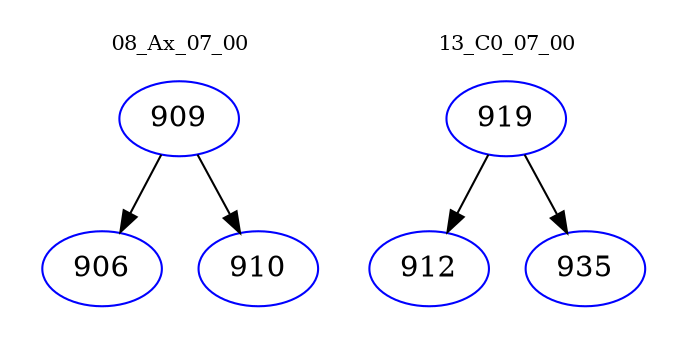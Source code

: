 digraph{
subgraph cluster_0 {
color = white
label = "08_Ax_07_00";
fontsize=10;
T0_909 [label="909", color="blue"]
T0_909 -> T0_906 [color="black"]
T0_906 [label="906", color="blue"]
T0_909 -> T0_910 [color="black"]
T0_910 [label="910", color="blue"]
}
subgraph cluster_1 {
color = white
label = "13_C0_07_00";
fontsize=10;
T1_919 [label="919", color="blue"]
T1_919 -> T1_912 [color="black"]
T1_912 [label="912", color="blue"]
T1_919 -> T1_935 [color="black"]
T1_935 [label="935", color="blue"]
}
}

